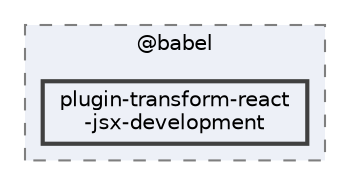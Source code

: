 digraph "pkiclassroomrescheduler/src/main/frontend/node_modules/@babel/plugin-transform-react-jsx-development"
{
 // LATEX_PDF_SIZE
  bgcolor="transparent";
  edge [fontname=Helvetica,fontsize=10,labelfontname=Helvetica,labelfontsize=10];
  node [fontname=Helvetica,fontsize=10,shape=box,height=0.2,width=0.4];
  compound=true
  subgraph clusterdir_bc8070c8b402176472541bb6f0cba6df {
    graph [ bgcolor="#edf0f7", pencolor="grey50", label="@babel", fontname=Helvetica,fontsize=10 style="filled,dashed", URL="dir_bc8070c8b402176472541bb6f0cba6df.html",tooltip=""]
  dir_7ee8c48e2dc4dd95636f9eece9504b36 [label="plugin-transform-react\l-jsx-development", fillcolor="#edf0f7", color="grey25", style="filled,bold", URL="dir_7ee8c48e2dc4dd95636f9eece9504b36.html",tooltip=""];
  }
}
